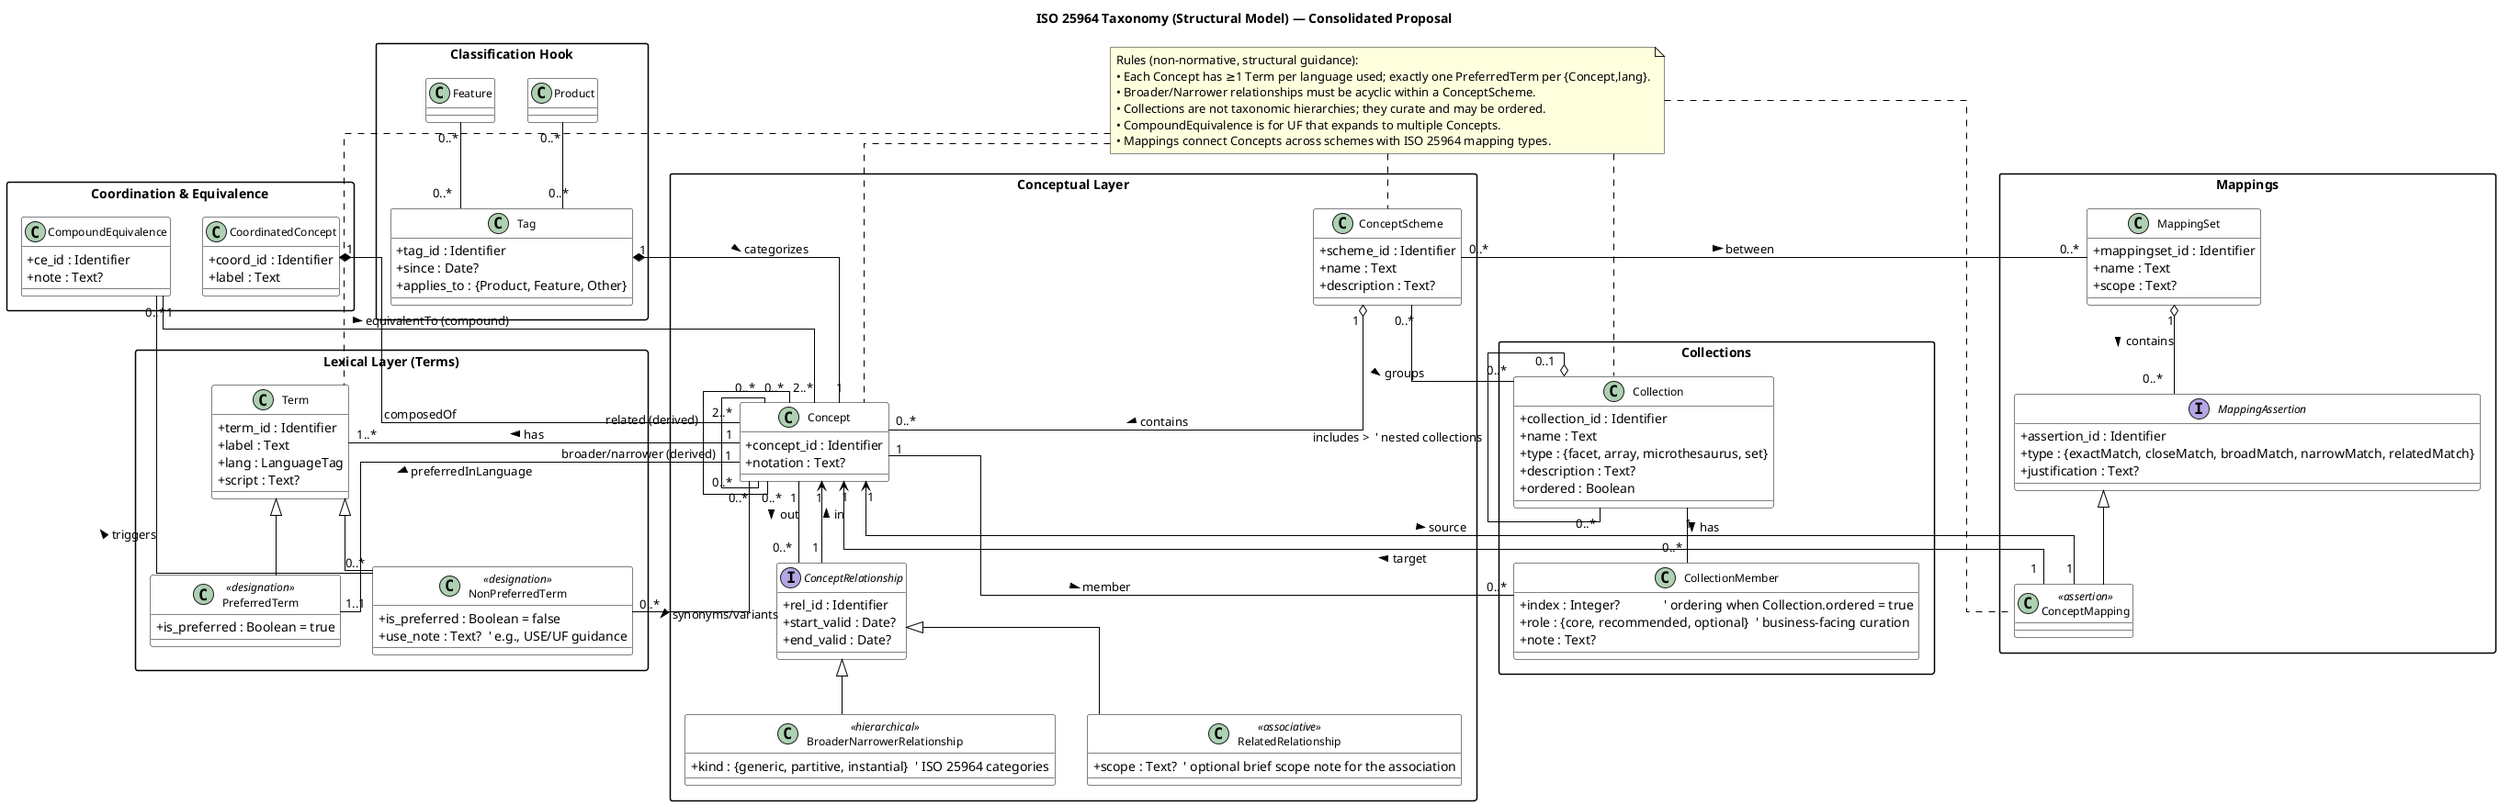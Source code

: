 @startuml
title ISO 25964 Taxonomy (Structural Model) — Consolidated Proposal

skinparam linetype ortho
skinparam classAttributeIconSize 0
skinparam packageStyle rectangle
skinparam classFontSize 12
skinparam class {
  BackgroundColor White
  ArrowColor Black
  BorderColor Black
}

' =====================================================
' CORE CONCEPTUAL LAYER
' =====================================================
package "Conceptual Layer" {
  class ConceptScheme {
    +scheme_id : Identifier
    +name : Text
    +description : Text?
  }

  class Concept {
    +concept_id : Identifier
    +notation : Text?
  }

  ' ISO 25964 hierarchical relationship subtypes
  interface ConceptRelationship {
    +rel_id : Identifier
    +start_valid : Date?
    +end_valid : Date?
  }

  class BroaderNarrowerRelationship <<hierarchical>> {
    +kind : {generic, partitive, instantial}  ' ISO 25964 categories
  }

  class RelatedRelationship <<associative>> {
    +scope : Text?  ' optional brief scope note for the association
  }

  Concept "1" -- "0..*" ConceptRelationship : out >
  ConceptRelationship "1" --> "1" Concept : in >

  ConceptRelationship <|-- BroaderNarrowerRelationship
  ConceptRelationship <|-- RelatedRelationship

  ' Shorthand navigation labels
  Concept "0..*" -down- "0..*" Concept : broader/narrower (derived)
  Concept "0..*" -down- "0..*" Concept : related (derived)

  ConceptScheme "1" o-- "0..*" Concept : contains >
}

' =====================================================
' LEXICAL LAYER (TERMS) — ISO 25964 prefers concept-centric; terms per language
' =====================================================
package "Lexical Layer (Terms)" {
  class Term {
    +term_id : Identifier
    +label : Text
    +lang : LanguageTag
    +script : Text?
  }

  class PreferredTerm <<designation>> {
    +is_preferred : Boolean = true
  }

  class NonPreferredTerm <<designation>> {
    +is_preferred : Boolean = false
    +use_note : Text?  ' e.g., USE/UF guidance
  }

  Term <|-- PreferredTerm
  Term <|-- NonPreferredTerm

  Concept "1" -- "1..*" Term : has >
  Concept "1" -- "1..1" PreferredTerm : preferredInLanguage >
  Concept "0..*" -- "0..*" NonPreferredTerm : synonyms/variants >
}

' =====================================================
' COORDINATION & COMPOUND EQUIVALENCE
' =====================================================
package "Coordination & Equivalence" {
  ' e.g., coordinated concept like "female pilot" built from existing concepts
  class CoordinatedConcept {
    +coord_id : Identifier
    +label : Text
  }
  CoordinatedConcept "1" *-- "2..*" Concept : composedOf

  ' ISO 25964 compound equivalence: a non-preferred term that maps to >1 concept
  class CompoundEquivalence {
    +ce_id : Identifier
    +note : Text?
  }
  NonPreferredTerm "0..*" -- "0..*" CompoundEquivalence : triggers >
  CompoundEquivalence "1" -- "2..*" Concept : equivalentTo (compound) >
}

' =====================================================
' COLLECTIONS / FACETS / ARRAYS (CURATION & ORDERING)
' =====================================================
package "Collections" {
  class Collection {
    +collection_id : Identifier
    +name : Text
    +type : {facet, array, microthesaurus, set}
    +description : Text?
    +ordered : Boolean
  }

  class CollectionMember {
    +index : Integer?             ' ordering when Collection.ordered = true
    +role : {core, recommended, optional}  ' business-facing curation
    +note : Text?
  }

  ConceptScheme "0..*" -- "0..*" Collection : groups >
  Collection "1" -- "0..*" CollectionMember : has >
  Concept "1" -- "0..*" CollectionMember : member >
  Collection "0..1" o-- "0..*" Collection : includes >  ' nested collections
}

' =====================================================
' MAPPINGS ACROSS SCHEMES (INTEROPERABILITY, ISO 25964-2)
' =====================================================
package "Mappings" {
  class MappingSet {
    +mappingset_id : Identifier
    +name : Text
    +scope : Text?
  }

  interface MappingAssertion {
    +assertion_id : Identifier
    +type : {exactMatch, closeMatch, broadMatch, narrowMatch, relatedMatch}
    +justification : Text?
  }

  class ConceptMapping <<assertion>>

  MappingAssertion <|-- ConceptMapping

  MappingSet "1" o-- "0..*" MappingAssertion : contains >
  Concept "1" <-- "1" ConceptMapping : source >
  ConceptMapping "1" --> "1" Concept : target >
  ConceptScheme "0..*" -- "0..*" MappingSet : between >
}

' =====================================================
' CLASSIFICATION HOOK (TAGGING TO BUSINESS OBJECTS)
' (kept lightweight; governance metadata intentionally excluded)
' =====================================================
package "Classification Hook" {
  class Tag {
    +tag_id : Identifier
    +since : Date?
    +applies_to : {Product, Feature, Other}
  }

  class Product
  class Feature

  Tag "1" *-- "1" Concept : categorizes >
  Product "0..*" -- "0..*" Tag
  Feature "0..*" -- "0..*" Tag
}

' =====================================================
' VALIDATION/HOUSE RULES (expressed as notes to guide implementation)
' =====================================================
note "Rules (non-normative, structural guidance):\n• Each Concept has ≥1 Term per language used; exactly one PreferredTerm per {Concept,lang}.\n• Broader/Narrower relationships must be acyclic within a ConceptScheme.\n• Collections are not taxonomic hierarchies; they curate and may be ordered.\n• CompoundEquivalence is for UF that expands to multiple Concepts.\n• Mappings connect Concepts across schemes with ISO 25964 mapping types." as N1
N1 .. Concept
N1 .. Term
N1 .. ConceptScheme
N1 .. ConceptMapping
N1 .. Collection

@enduml
